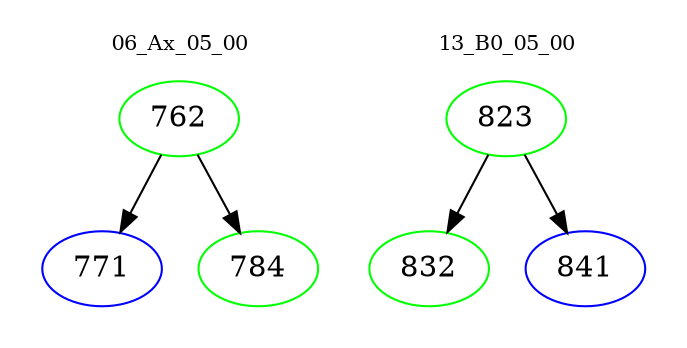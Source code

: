 digraph{
subgraph cluster_0 {
color = white
label = "06_Ax_05_00";
fontsize=10;
T0_762 [label="762", color="green"]
T0_762 -> T0_771 [color="black"]
T0_771 [label="771", color="blue"]
T0_762 -> T0_784 [color="black"]
T0_784 [label="784", color="green"]
}
subgraph cluster_1 {
color = white
label = "13_B0_05_00";
fontsize=10;
T1_823 [label="823", color="green"]
T1_823 -> T1_832 [color="black"]
T1_832 [label="832", color="green"]
T1_823 -> T1_841 [color="black"]
T1_841 [label="841", color="blue"]
}
}
